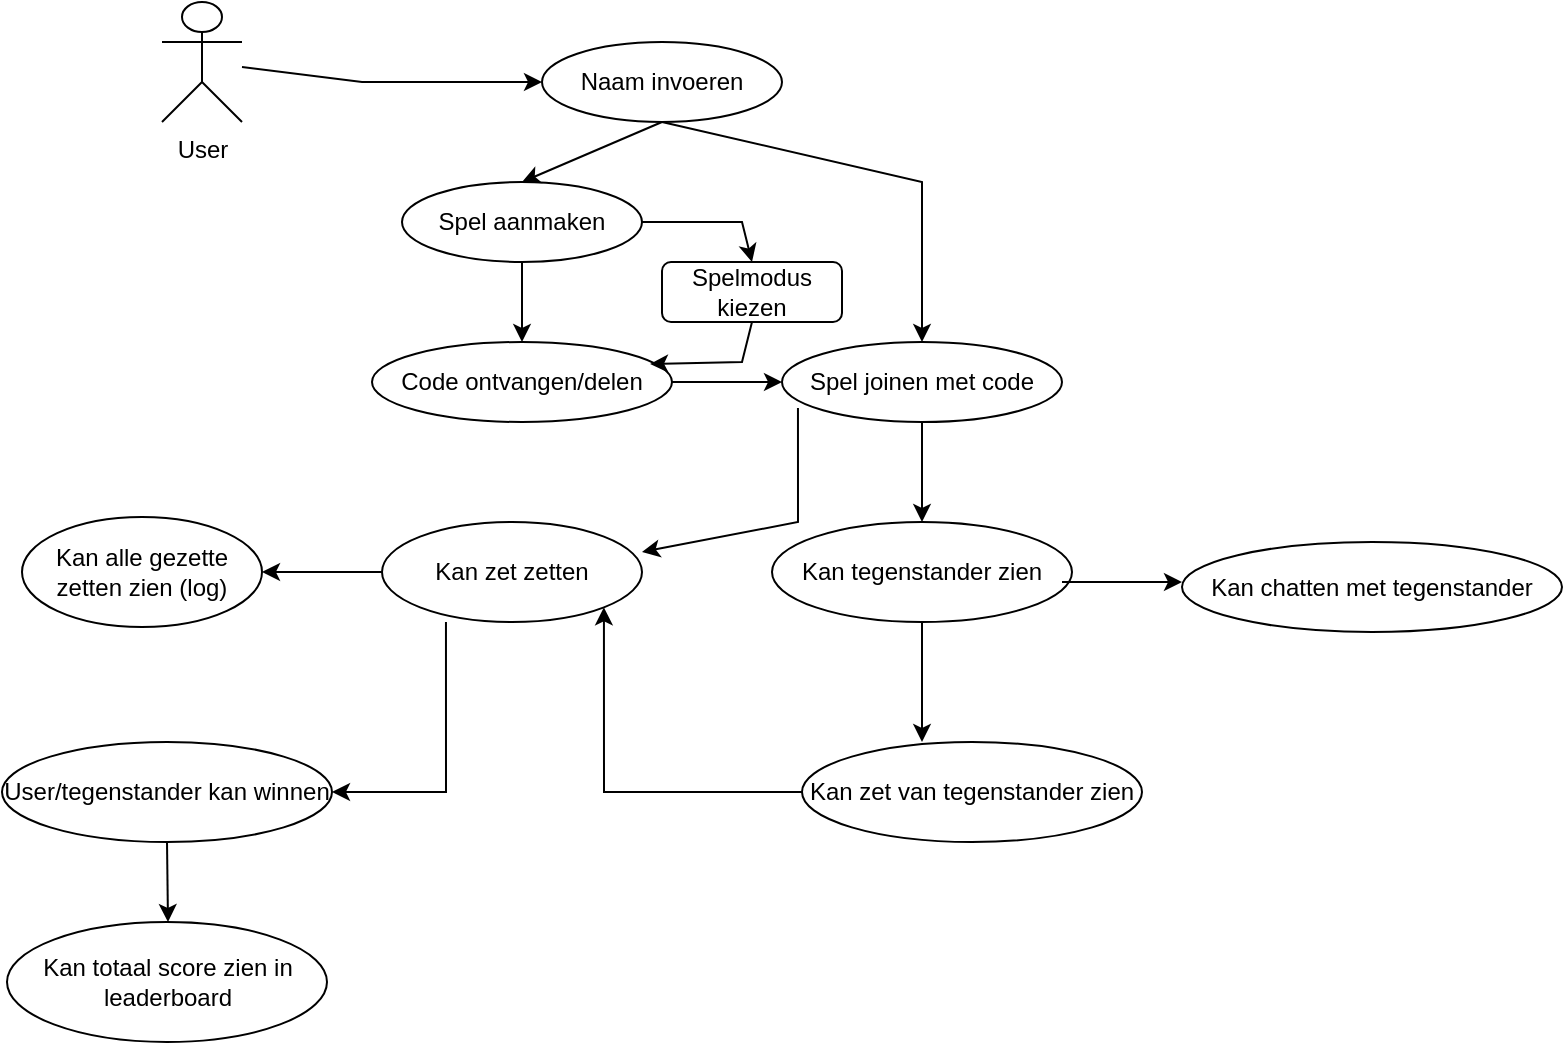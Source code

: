 <mxfile version="20.8.23" type="github">
  <diagram name="Pagina-1" id="iVGEeXCdFtGRwlNZicNf">
    <mxGraphModel dx="1886" dy="780" grid="1" gridSize="10" guides="1" tooltips="1" connect="1" arrows="1" fold="1" page="1" pageScale="1" pageWidth="827" pageHeight="1169" math="0" shadow="0">
      <root>
        <mxCell id="0" />
        <mxCell id="1" parent="0" />
        <mxCell id="9BKlG2mkJNMDfc7ccAAe-1" value="User" style="shape=umlActor;verticalLabelPosition=bottom;verticalAlign=top;html=1;outlineConnect=0;" vertex="1" parent="1">
          <mxGeometry x="140" y="60" width="40" height="60" as="geometry" />
        </mxCell>
        <mxCell id="9BKlG2mkJNMDfc7ccAAe-2" value="Naam invoeren" style="ellipse;whiteSpace=wrap;html=1;" vertex="1" parent="1">
          <mxGeometry x="330" y="80" width="120" height="40" as="geometry" />
        </mxCell>
        <mxCell id="9BKlG2mkJNMDfc7ccAAe-3" value="Spel aanmaken" style="ellipse;whiteSpace=wrap;html=1;" vertex="1" parent="1">
          <mxGeometry x="260" y="150" width="120" height="40" as="geometry" />
        </mxCell>
        <mxCell id="9BKlG2mkJNMDfc7ccAAe-4" value="Spel joinen met code" style="ellipse;whiteSpace=wrap;html=1;" vertex="1" parent="1">
          <mxGeometry x="450" y="230" width="140" height="40" as="geometry" />
        </mxCell>
        <mxCell id="9BKlG2mkJNMDfc7ccAAe-5" value="Code ontvangen/delen" style="ellipse;whiteSpace=wrap;html=1;" vertex="1" parent="1">
          <mxGeometry x="245" y="230" width="150" height="40" as="geometry" />
        </mxCell>
        <mxCell id="9BKlG2mkJNMDfc7ccAAe-7" value="" style="endArrow=classic;html=1;rounded=0;entryX=0;entryY=0.5;entryDx=0;entryDy=0;" edge="1" parent="1" source="9BKlG2mkJNMDfc7ccAAe-1" target="9BKlG2mkJNMDfc7ccAAe-2">
          <mxGeometry width="50" height="50" relative="1" as="geometry">
            <mxPoint x="420" y="350" as="sourcePoint" />
            <mxPoint x="470" y="300" as="targetPoint" />
            <Array as="points">
              <mxPoint x="240" y="100" />
            </Array>
          </mxGeometry>
        </mxCell>
        <mxCell id="9BKlG2mkJNMDfc7ccAAe-8" value="" style="endArrow=classic;html=1;rounded=0;exitX=0.5;exitY=1;exitDx=0;exitDy=0;entryX=0.5;entryY=0;entryDx=0;entryDy=0;" edge="1" parent="1" source="9BKlG2mkJNMDfc7ccAAe-2" target="9BKlG2mkJNMDfc7ccAAe-3">
          <mxGeometry width="50" height="50" relative="1" as="geometry">
            <mxPoint x="420" y="350" as="sourcePoint" />
            <mxPoint x="470" y="300" as="targetPoint" />
          </mxGeometry>
        </mxCell>
        <mxCell id="9BKlG2mkJNMDfc7ccAAe-9" value="" style="endArrow=classic;html=1;rounded=0;exitX=0.5;exitY=1;exitDx=0;exitDy=0;entryX=0.5;entryY=0;entryDx=0;entryDy=0;" edge="1" parent="1" source="9BKlG2mkJNMDfc7ccAAe-2" target="9BKlG2mkJNMDfc7ccAAe-4">
          <mxGeometry width="50" height="50" relative="1" as="geometry">
            <mxPoint x="420" y="350" as="sourcePoint" />
            <mxPoint x="470" y="300" as="targetPoint" />
            <Array as="points">
              <mxPoint x="520" y="150" />
            </Array>
          </mxGeometry>
        </mxCell>
        <mxCell id="9BKlG2mkJNMDfc7ccAAe-10" value="" style="endArrow=classic;html=1;rounded=0;exitX=0.5;exitY=1;exitDx=0;exitDy=0;" edge="1" parent="1" source="9BKlG2mkJNMDfc7ccAAe-3" target="9BKlG2mkJNMDfc7ccAAe-5">
          <mxGeometry width="50" height="50" relative="1" as="geometry">
            <mxPoint x="420" y="350" as="sourcePoint" />
            <mxPoint x="320" y="220" as="targetPoint" />
          </mxGeometry>
        </mxCell>
        <mxCell id="9BKlG2mkJNMDfc7ccAAe-11" value="" style="endArrow=classic;html=1;rounded=0;exitX=1;exitY=0.5;exitDx=0;exitDy=0;entryX=0;entryY=0.5;entryDx=0;entryDy=0;" edge="1" parent="1" source="9BKlG2mkJNMDfc7ccAAe-5" target="9BKlG2mkJNMDfc7ccAAe-4">
          <mxGeometry width="50" height="50" relative="1" as="geometry">
            <mxPoint x="420" y="350" as="sourcePoint" />
            <mxPoint x="470" y="300" as="targetPoint" />
          </mxGeometry>
        </mxCell>
        <mxCell id="9BKlG2mkJNMDfc7ccAAe-12" value="Kan tegenstander zien" style="ellipse;whiteSpace=wrap;html=1;" vertex="1" parent="1">
          <mxGeometry x="445" y="320" width="150" height="50" as="geometry" />
        </mxCell>
        <mxCell id="9BKlG2mkJNMDfc7ccAAe-13" value="" style="endArrow=classic;html=1;rounded=0;exitX=0.5;exitY=1;exitDx=0;exitDy=0;entryX=0.5;entryY=0;entryDx=0;entryDy=0;" edge="1" parent="1" source="9BKlG2mkJNMDfc7ccAAe-4" target="9BKlG2mkJNMDfc7ccAAe-12">
          <mxGeometry width="50" height="50" relative="1" as="geometry">
            <mxPoint x="420" y="410" as="sourcePoint" />
            <mxPoint x="470" y="360" as="targetPoint" />
          </mxGeometry>
        </mxCell>
        <mxCell id="9BKlG2mkJNMDfc7ccAAe-14" value="Kan zet zetten" style="ellipse;whiteSpace=wrap;html=1;" vertex="1" parent="1">
          <mxGeometry x="250" y="320" width="130" height="50" as="geometry" />
        </mxCell>
        <mxCell id="9BKlG2mkJNMDfc7ccAAe-15" value="" style="endArrow=classic;html=1;rounded=0;entryX=1;entryY=0.3;entryDx=0;entryDy=0;entryPerimeter=0;exitX=0.057;exitY=0.825;exitDx=0;exitDy=0;exitPerimeter=0;" edge="1" parent="1" source="9BKlG2mkJNMDfc7ccAAe-4" target="9BKlG2mkJNMDfc7ccAAe-14">
          <mxGeometry width="50" height="50" relative="1" as="geometry">
            <mxPoint x="430" y="300" as="sourcePoint" />
            <mxPoint x="410" y="300" as="targetPoint" />
            <Array as="points">
              <mxPoint x="458" y="320" />
            </Array>
          </mxGeometry>
        </mxCell>
        <mxCell id="9BKlG2mkJNMDfc7ccAAe-16" value="Kan zet van tegenstander zien" style="ellipse;whiteSpace=wrap;html=1;" vertex="1" parent="1">
          <mxGeometry x="460" y="430" width="170" height="50" as="geometry" />
        </mxCell>
        <mxCell id="9BKlG2mkJNMDfc7ccAAe-17" value="" style="endArrow=classic;html=1;rounded=0;exitX=0.5;exitY=1;exitDx=0;exitDy=0;" edge="1" parent="1" source="9BKlG2mkJNMDfc7ccAAe-12">
          <mxGeometry width="50" height="50" relative="1" as="geometry">
            <mxPoint x="420" y="410" as="sourcePoint" />
            <mxPoint x="520" y="430" as="targetPoint" />
          </mxGeometry>
        </mxCell>
        <mxCell id="9BKlG2mkJNMDfc7ccAAe-18" value="" style="endArrow=classic;html=1;rounded=0;entryX=1;entryY=1;entryDx=0;entryDy=0;exitX=0;exitY=0.5;exitDx=0;exitDy=0;" edge="1" parent="1" source="9BKlG2mkJNMDfc7ccAAe-16" target="9BKlG2mkJNMDfc7ccAAe-14">
          <mxGeometry width="50" height="50" relative="1" as="geometry">
            <mxPoint x="309" y="450" as="sourcePoint" />
            <mxPoint x="470" y="360" as="targetPoint" />
            <Array as="points">
              <mxPoint x="361" y="455" />
            </Array>
          </mxGeometry>
        </mxCell>
        <mxCell id="9BKlG2mkJNMDfc7ccAAe-19" value="User/tegenstander kan winnen" style="ellipse;whiteSpace=wrap;html=1;" vertex="1" parent="1">
          <mxGeometry x="60" y="430" width="165" height="50" as="geometry" />
        </mxCell>
        <mxCell id="9BKlG2mkJNMDfc7ccAAe-20" value="" style="endArrow=classic;html=1;rounded=0;" edge="1" parent="1">
          <mxGeometry width="50" height="50" relative="1" as="geometry">
            <mxPoint x="590" y="350" as="sourcePoint" />
            <mxPoint x="650" y="350" as="targetPoint" />
          </mxGeometry>
        </mxCell>
        <mxCell id="9BKlG2mkJNMDfc7ccAAe-21" value="Kan chatten met tegenstander" style="ellipse;whiteSpace=wrap;html=1;" vertex="1" parent="1">
          <mxGeometry x="650" y="330" width="190" height="45" as="geometry" />
        </mxCell>
        <mxCell id="9BKlG2mkJNMDfc7ccAAe-22" value="" style="endArrow=classic;html=1;rounded=0;exitX=0.246;exitY=1;exitDx=0;exitDy=0;exitPerimeter=0;entryX=1;entryY=0.5;entryDx=0;entryDy=0;" edge="1" parent="1" source="9BKlG2mkJNMDfc7ccAAe-14" target="9BKlG2mkJNMDfc7ccAAe-19">
          <mxGeometry width="50" height="50" relative="1" as="geometry">
            <mxPoint x="420" y="440" as="sourcePoint" />
            <mxPoint x="470" y="390" as="targetPoint" />
            <Array as="points">
              <mxPoint x="282" y="455" />
            </Array>
          </mxGeometry>
        </mxCell>
        <mxCell id="9BKlG2mkJNMDfc7ccAAe-23" value="" style="endArrow=classic;html=1;rounded=0;exitX=0.5;exitY=1;exitDx=0;exitDy=0;" edge="1" parent="1" source="9BKlG2mkJNMDfc7ccAAe-19">
          <mxGeometry width="50" height="50" relative="1" as="geometry">
            <mxPoint x="420" y="380" as="sourcePoint" />
            <mxPoint x="143" y="520" as="targetPoint" />
          </mxGeometry>
        </mxCell>
        <mxCell id="9BKlG2mkJNMDfc7ccAAe-24" value="Kan totaal score zien in leaderboard" style="ellipse;whiteSpace=wrap;html=1;" vertex="1" parent="1">
          <mxGeometry x="62.5" y="520" width="160" height="60" as="geometry" />
        </mxCell>
        <mxCell id="9BKlG2mkJNMDfc7ccAAe-25" value="Spelmodus kiezen" style="rounded=1;whiteSpace=wrap;html=1;" vertex="1" parent="1">
          <mxGeometry x="390" y="190" width="90" height="30" as="geometry" />
        </mxCell>
        <mxCell id="9BKlG2mkJNMDfc7ccAAe-28" value="" style="endArrow=classic;html=1;rounded=0;exitX=1;exitY=0.5;exitDx=0;exitDy=0;entryX=0.5;entryY=0;entryDx=0;entryDy=0;" edge="1" parent="1" source="9BKlG2mkJNMDfc7ccAAe-3" target="9BKlG2mkJNMDfc7ccAAe-25">
          <mxGeometry width="50" height="50" relative="1" as="geometry">
            <mxPoint x="420" y="410" as="sourcePoint" />
            <mxPoint x="470" y="360" as="targetPoint" />
            <Array as="points">
              <mxPoint x="430" y="170" />
            </Array>
          </mxGeometry>
        </mxCell>
        <mxCell id="9BKlG2mkJNMDfc7ccAAe-29" value="" style="endArrow=classic;html=1;rounded=0;exitX=0.5;exitY=1;exitDx=0;exitDy=0;entryX=0.927;entryY=0.275;entryDx=0;entryDy=0;entryPerimeter=0;" edge="1" parent="1" source="9BKlG2mkJNMDfc7ccAAe-25" target="9BKlG2mkJNMDfc7ccAAe-5">
          <mxGeometry width="50" height="50" relative="1" as="geometry">
            <mxPoint x="420" y="410" as="sourcePoint" />
            <mxPoint x="470" y="360" as="targetPoint" />
            <Array as="points">
              <mxPoint x="430" y="240" />
            </Array>
          </mxGeometry>
        </mxCell>
        <mxCell id="9BKlG2mkJNMDfc7ccAAe-30" value="" style="endArrow=classic;html=1;rounded=0;exitX=0;exitY=0.5;exitDx=0;exitDy=0;" edge="1" parent="1" source="9BKlG2mkJNMDfc7ccAAe-14" target="9BKlG2mkJNMDfc7ccAAe-32">
          <mxGeometry width="50" height="50" relative="1" as="geometry">
            <mxPoint x="420" y="440" as="sourcePoint" />
            <mxPoint x="160" y="342" as="targetPoint" />
          </mxGeometry>
        </mxCell>
        <mxCell id="9BKlG2mkJNMDfc7ccAAe-32" value="Kan alle gezette zetten zien (log)" style="ellipse;whiteSpace=wrap;html=1;" vertex="1" parent="1">
          <mxGeometry x="70" y="317.5" width="120" height="55" as="geometry" />
        </mxCell>
      </root>
    </mxGraphModel>
  </diagram>
</mxfile>
